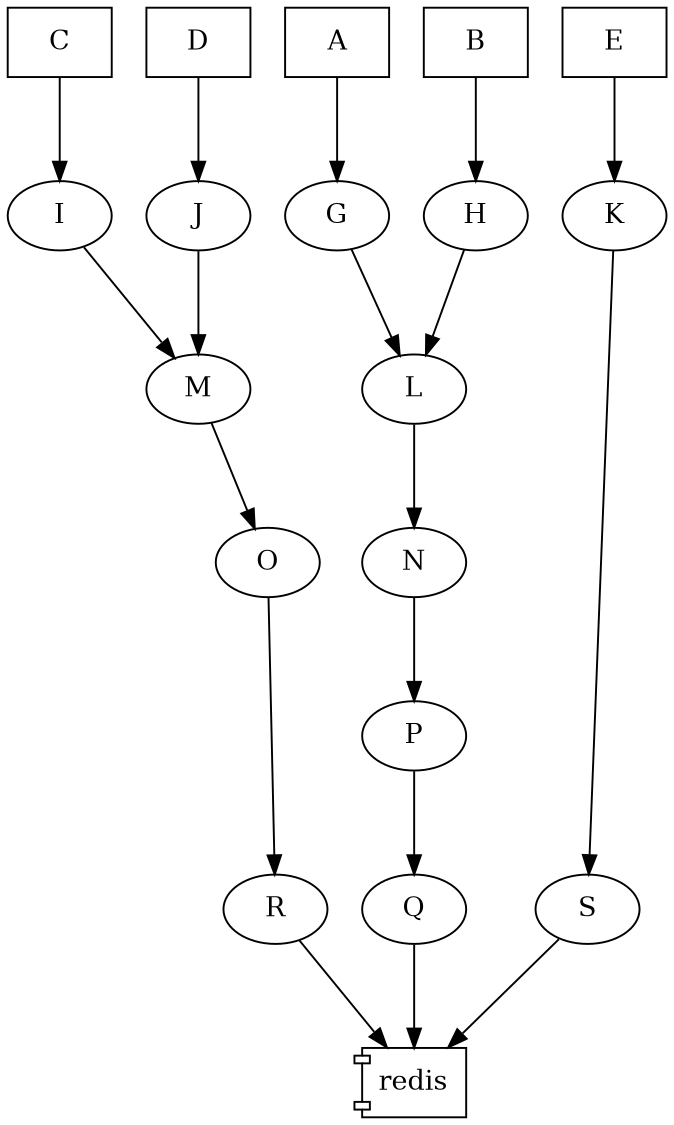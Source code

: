 digraph demo {
    ranksep=.75; size = "7.5,7.5";

    subgraph line1 {
        A [shape=box];
        B [shape=box];
        A -> G -> L -> N -> P -> Q -> redis;
        B -> H -> L;
        label = "process line 1";
    }

    subgraph line2 {
        C [shape=box];
        D [shape=box];
        C -> I -> M -> O -> R -> redis;
        D -> J -> M;
        label = "process line 2";
    }

    subgraph line3 {
        E [shape=box];
        redis [shape=component];
        E -> K -> S -> redis;
        label = "process line 3";
    }

    /*subgraph kafka {
        kafka -> A;
        kafka -> B;
        kafka -> E;
        kafka -> C;
        kafka -> D;
        label = "kafka";
    }*/

    { rank = same;
        "A", "B", "C", "D", "E";
    };

    { rank = same;
        "G", "H", "I", "J", "K";
    };

    { rank = same;
        "L", "M";
    };
    { rank = same;
        "N", "O";
    };

    { rank = same;
        "Q", "R", "S";
    };
}